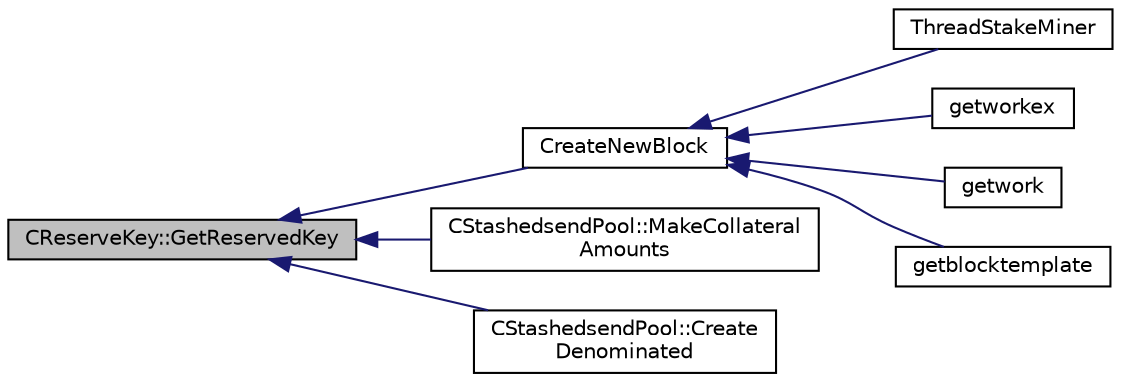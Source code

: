 digraph "CReserveKey::GetReservedKey"
{
  edge [fontname="Helvetica",fontsize="10",labelfontname="Helvetica",labelfontsize="10"];
  node [fontname="Helvetica",fontsize="10",shape=record];
  rankdir="LR";
  Node5 [label="CReserveKey::GetReservedKey",height=0.2,width=0.4,color="black", fillcolor="grey75", style="filled", fontcolor="black"];
  Node5 -> Node6 [dir="back",color="midnightblue",fontsize="10",style="solid",fontname="Helvetica"];
  Node6 [label="CreateNewBlock",height=0.2,width=0.4,color="black", fillcolor="white", style="filled",URL="$miner_8h.html#aca0de7d757e027c2b08bd101c68c1549"];
  Node6 -> Node7 [dir="back",color="midnightblue",fontsize="10",style="solid",fontname="Helvetica"];
  Node7 [label="ThreadStakeMiner",height=0.2,width=0.4,color="black", fillcolor="white", style="filled",URL="$miner_8cpp.html#a31faece5ef0e403969b3d3debd79b352"];
  Node6 -> Node8 [dir="back",color="midnightblue",fontsize="10",style="solid",fontname="Helvetica"];
  Node8 [label="getworkex",height=0.2,width=0.4,color="black", fillcolor="white", style="filled",URL="$rpcmining_8cpp.html#aa40f86dc468a3f2ef4a3bba99e20a069"];
  Node6 -> Node9 [dir="back",color="midnightblue",fontsize="10",style="solid",fontname="Helvetica"];
  Node9 [label="getwork",height=0.2,width=0.4,color="black", fillcolor="white", style="filled",URL="$rpcmining_8cpp.html#a356be62c93d38267a7da9e1cb644d547"];
  Node6 -> Node10 [dir="back",color="midnightblue",fontsize="10",style="solid",fontname="Helvetica"];
  Node10 [label="getblocktemplate",height=0.2,width=0.4,color="black", fillcolor="white", style="filled",URL="$rpcmining_8cpp.html#a27347eecedd59156c914fcb5ce488f9a"];
  Node5 -> Node11 [dir="back",color="midnightblue",fontsize="10",style="solid",fontname="Helvetica"];
  Node11 [label="CStashedsendPool::MakeCollateral\lAmounts",height=0.2,width=0.4,color="black", fillcolor="white", style="filled",URL="$class_c_stashedsend_pool.html#af475cbfebb9c64e9e7b831f2415d921c",tooltip="Split up large inputs or make fee sized inputs. "];
  Node5 -> Node12 [dir="back",color="midnightblue",fontsize="10",style="solid",fontname="Helvetica"];
  Node12 [label="CStashedsendPool::Create\lDenominated",height=0.2,width=0.4,color="black", fillcolor="white", style="filled",URL="$class_c_stashedsend_pool.html#a02b3808e3653ed966b4c60874a137490"];
}
